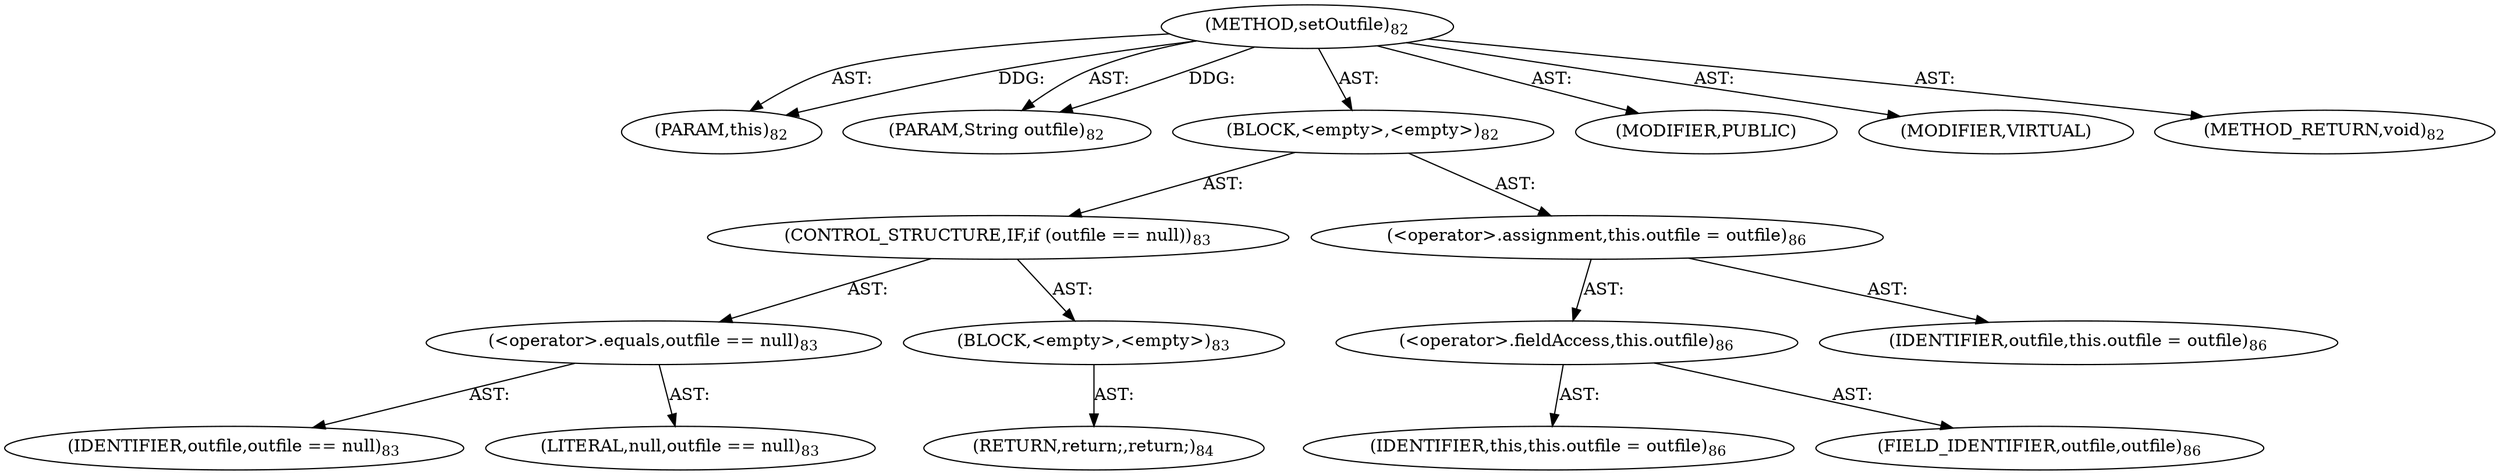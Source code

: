 digraph "setOutfile" {  
"111669149696" [label = <(METHOD,setOutfile)<SUB>82</SUB>> ]
"115964116992" [label = <(PARAM,this)<SUB>82</SUB>> ]
"115964117001" [label = <(PARAM,String outfile)<SUB>82</SUB>> ]
"25769803776" [label = <(BLOCK,&lt;empty&gt;,&lt;empty&gt;)<SUB>82</SUB>> ]
"47244640256" [label = <(CONTROL_STRUCTURE,IF,if (outfile == null))<SUB>83</SUB>> ]
"30064771072" [label = <(&lt;operator&gt;.equals,outfile == null)<SUB>83</SUB>> ]
"68719476751" [label = <(IDENTIFIER,outfile,outfile == null)<SUB>83</SUB>> ]
"90194313216" [label = <(LITERAL,null,outfile == null)<SUB>83</SUB>> ]
"25769803777" [label = <(BLOCK,&lt;empty&gt;,&lt;empty&gt;)<SUB>83</SUB>> ]
"146028888064" [label = <(RETURN,return;,return;)<SUB>84</SUB>> ]
"30064771073" [label = <(&lt;operator&gt;.assignment,this.outfile = outfile)<SUB>86</SUB>> ]
"30064771074" [label = <(&lt;operator&gt;.fieldAccess,this.outfile)<SUB>86</SUB>> ]
"68719476736" [label = <(IDENTIFIER,this,this.outfile = outfile)<SUB>86</SUB>> ]
"55834574848" [label = <(FIELD_IDENTIFIER,outfile,outfile)<SUB>86</SUB>> ]
"68719476752" [label = <(IDENTIFIER,outfile,this.outfile = outfile)<SUB>86</SUB>> ]
"133143986176" [label = <(MODIFIER,PUBLIC)> ]
"133143986177" [label = <(MODIFIER,VIRTUAL)> ]
"128849018880" [label = <(METHOD_RETURN,void)<SUB>82</SUB>> ]
  "111669149696" -> "115964116992"  [ label = "AST: "] 
  "111669149696" -> "115964117001"  [ label = "AST: "] 
  "111669149696" -> "25769803776"  [ label = "AST: "] 
  "111669149696" -> "133143986176"  [ label = "AST: "] 
  "111669149696" -> "133143986177"  [ label = "AST: "] 
  "111669149696" -> "128849018880"  [ label = "AST: "] 
  "25769803776" -> "47244640256"  [ label = "AST: "] 
  "25769803776" -> "30064771073"  [ label = "AST: "] 
  "47244640256" -> "30064771072"  [ label = "AST: "] 
  "47244640256" -> "25769803777"  [ label = "AST: "] 
  "30064771072" -> "68719476751"  [ label = "AST: "] 
  "30064771072" -> "90194313216"  [ label = "AST: "] 
  "25769803777" -> "146028888064"  [ label = "AST: "] 
  "30064771073" -> "30064771074"  [ label = "AST: "] 
  "30064771073" -> "68719476752"  [ label = "AST: "] 
  "30064771074" -> "68719476736"  [ label = "AST: "] 
  "30064771074" -> "55834574848"  [ label = "AST: "] 
  "111669149696" -> "115964116992"  [ label = "DDG: "] 
  "111669149696" -> "115964117001"  [ label = "DDG: "] 
}
